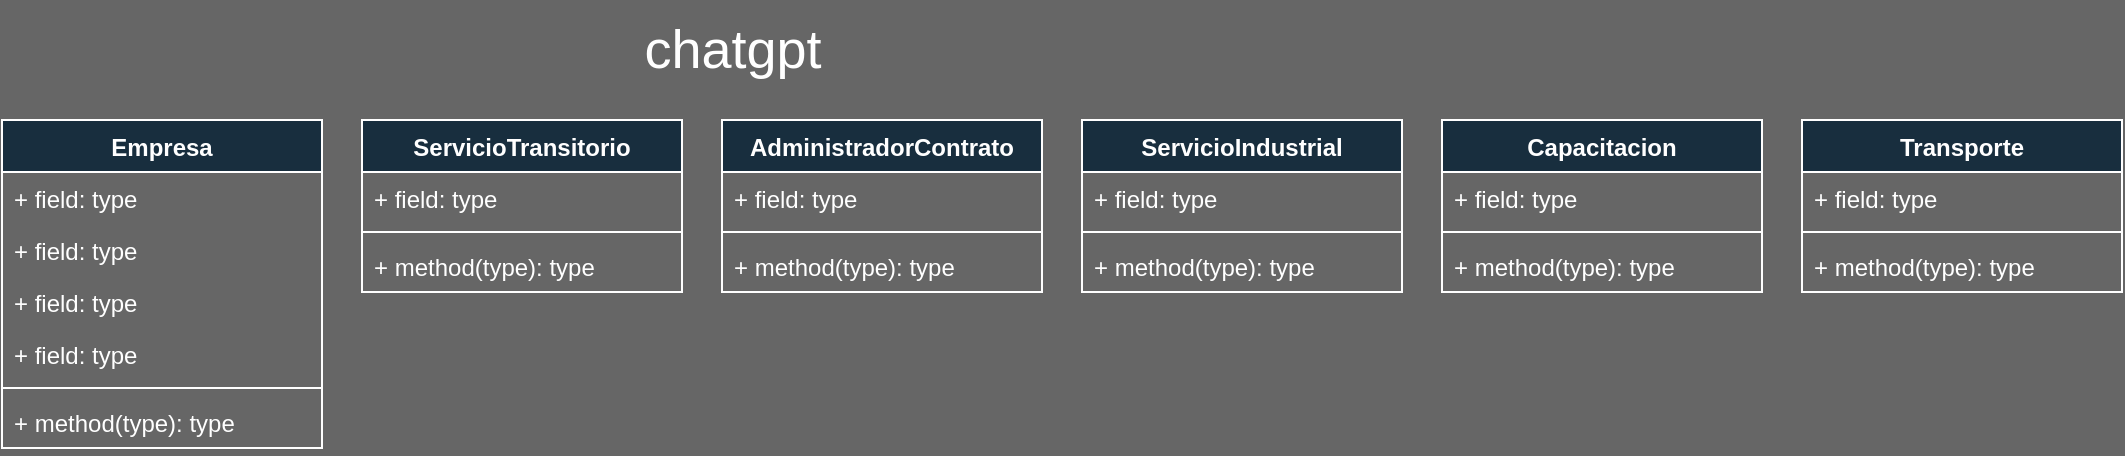 <mxfile version="21.1.8" type="github">
  <diagram id="C5RBs43oDa-KdzZeNtuy" name="Page-1">
    <mxGraphModel dx="1434" dy="774" grid="1" gridSize="10" guides="1" tooltips="1" connect="1" arrows="1" fold="1" page="0" pageScale="1" pageWidth="827" pageHeight="1169" background="#666666" math="0" shadow="0">
      <root>
        <mxCell id="WIyWlLk6GJQsqaUBKTNV-0" />
        <mxCell id="WIyWlLk6GJQsqaUBKTNV-1" parent="WIyWlLk6GJQsqaUBKTNV-0" />
        <mxCell id="6is3bauqTLp1sSh8j4-7-0" value="Empresa" style="swimlane;fontStyle=1;align=center;verticalAlign=top;childLayout=stackLayout;horizontal=1;startSize=26;horizontalStack=0;resizeParent=1;resizeParentMax=0;resizeLast=0;collapsible=1;marginBottom=0;whiteSpace=wrap;html=1;rounded=0;labelBackgroundColor=none;fillColor=#182E3E;strokeColor=#FFFFFF;fontColor=#FFFFFF;" parent="WIyWlLk6GJQsqaUBKTNV-1" vertex="1">
          <mxGeometry x="210" y="200" width="160" height="164" as="geometry" />
        </mxCell>
        <mxCell id="6is3bauqTLp1sSh8j4-7-1" value="+ field: type" style="text;strokeColor=none;fillColor=none;align=left;verticalAlign=top;spacingLeft=4;spacingRight=4;overflow=hidden;rotatable=0;points=[[0,0.5],[1,0.5]];portConstraint=eastwest;whiteSpace=wrap;html=1;rounded=0;labelBackgroundColor=none;fontColor=#FFFFFF;" parent="6is3bauqTLp1sSh8j4-7-0" vertex="1">
          <mxGeometry y="26" width="160" height="26" as="geometry" />
        </mxCell>
        <mxCell id="38Ekjgd3yUjnHCLJibkF-1" value="+ field: type" style="text;strokeColor=none;fillColor=none;align=left;verticalAlign=top;spacingLeft=4;spacingRight=4;overflow=hidden;rotatable=0;points=[[0,0.5],[1,0.5]];portConstraint=eastwest;whiteSpace=wrap;html=1;rounded=0;labelBackgroundColor=none;fontColor=#FFFFFF;" vertex="1" parent="6is3bauqTLp1sSh8j4-7-0">
          <mxGeometry y="52" width="160" height="26" as="geometry" />
        </mxCell>
        <mxCell id="38Ekjgd3yUjnHCLJibkF-2" value="+ field: type" style="text;strokeColor=none;fillColor=none;align=left;verticalAlign=top;spacingLeft=4;spacingRight=4;overflow=hidden;rotatable=0;points=[[0,0.5],[1,0.5]];portConstraint=eastwest;whiteSpace=wrap;html=1;rounded=0;labelBackgroundColor=none;fontColor=#FFFFFF;" vertex="1" parent="6is3bauqTLp1sSh8j4-7-0">
          <mxGeometry y="78" width="160" height="26" as="geometry" />
        </mxCell>
        <mxCell id="38Ekjgd3yUjnHCLJibkF-3" value="+ field: type" style="text;strokeColor=none;fillColor=none;align=left;verticalAlign=top;spacingLeft=4;spacingRight=4;overflow=hidden;rotatable=0;points=[[0,0.5],[1,0.5]];portConstraint=eastwest;whiteSpace=wrap;html=1;rounded=0;labelBackgroundColor=none;fontColor=#FFFFFF;" vertex="1" parent="6is3bauqTLp1sSh8j4-7-0">
          <mxGeometry y="104" width="160" height="26" as="geometry" />
        </mxCell>
        <mxCell id="6is3bauqTLp1sSh8j4-7-2" value="" style="line;strokeWidth=1;fillColor=none;align=left;verticalAlign=middle;spacingTop=-1;spacingLeft=3;spacingRight=3;rotatable=0;labelPosition=right;points=[];portConstraint=eastwest;rounded=0;labelBackgroundColor=none;strokeColor=#FFFFFF;fontColor=#FFFFFF;" parent="6is3bauqTLp1sSh8j4-7-0" vertex="1">
          <mxGeometry y="130" width="160" height="8" as="geometry" />
        </mxCell>
        <mxCell id="6is3bauqTLp1sSh8j4-7-3" value="+ method(type): type" style="text;strokeColor=none;fillColor=none;align=left;verticalAlign=top;spacingLeft=4;spacingRight=4;overflow=hidden;rotatable=0;points=[[0,0.5],[1,0.5]];portConstraint=eastwest;whiteSpace=wrap;html=1;rounded=0;labelBackgroundColor=none;fontColor=#FFFFFF;" parent="6is3bauqTLp1sSh8j4-7-0" vertex="1">
          <mxGeometry y="138" width="160" height="26" as="geometry" />
        </mxCell>
        <mxCell id="6is3bauqTLp1sSh8j4-7-4" value="&lt;font style=&quot;font-size: 27px;&quot;&gt;chatgpt&lt;/font&gt;" style="text;html=1;align=center;verticalAlign=middle;resizable=0;points=[];autosize=1;strokeColor=none;fillColor=none;fontColor=#FFFFFF;" parent="WIyWlLk6GJQsqaUBKTNV-1" vertex="1">
          <mxGeometry x="520" y="140" width="110" height="50" as="geometry" />
        </mxCell>
        <mxCell id="6is3bauqTLp1sSh8j4-7-5" value="ServicioTransitorio" style="swimlane;fontStyle=1;align=center;verticalAlign=top;childLayout=stackLayout;horizontal=1;startSize=26;horizontalStack=0;resizeParent=1;resizeParentMax=0;resizeLast=0;collapsible=1;marginBottom=0;whiteSpace=wrap;html=1;strokeColor=#FFFFFF;fontColor=#FFFFFF;fillColor=#182E3E;" parent="WIyWlLk6GJQsqaUBKTNV-1" vertex="1">
          <mxGeometry x="390" y="200" width="160" height="86" as="geometry" />
        </mxCell>
        <mxCell id="6is3bauqTLp1sSh8j4-7-6" value="+ field: type" style="text;strokeColor=none;fillColor=none;align=left;verticalAlign=top;spacingLeft=4;spacingRight=4;overflow=hidden;rotatable=0;points=[[0,0.5],[1,0.5]];portConstraint=eastwest;whiteSpace=wrap;html=1;fontColor=#FFFFFF;" parent="6is3bauqTLp1sSh8j4-7-5" vertex="1">
          <mxGeometry y="26" width="160" height="26" as="geometry" />
        </mxCell>
        <mxCell id="6is3bauqTLp1sSh8j4-7-7" value="" style="line;strokeWidth=1;fillColor=none;align=left;verticalAlign=middle;spacingTop=-1;spacingLeft=3;spacingRight=3;rotatable=0;labelPosition=right;points=[];portConstraint=eastwest;strokeColor=inherit;fontColor=#FFFFFF;" parent="6is3bauqTLp1sSh8j4-7-5" vertex="1">
          <mxGeometry y="52" width="160" height="8" as="geometry" />
        </mxCell>
        <mxCell id="6is3bauqTLp1sSh8j4-7-8" value="+ method(type): type" style="text;strokeColor=none;fillColor=none;align=left;verticalAlign=top;spacingLeft=4;spacingRight=4;overflow=hidden;rotatable=0;points=[[0,0.5],[1,0.5]];portConstraint=eastwest;whiteSpace=wrap;html=1;fontColor=#FFFFFF;" parent="6is3bauqTLp1sSh8j4-7-5" vertex="1">
          <mxGeometry y="60" width="160" height="26" as="geometry" />
        </mxCell>
        <mxCell id="6is3bauqTLp1sSh8j4-7-9" value="AdministradorContrato" style="swimlane;fontStyle=1;align=center;verticalAlign=top;childLayout=stackLayout;horizontal=1;startSize=26;horizontalStack=0;resizeParent=1;resizeParentMax=0;resizeLast=0;collapsible=1;marginBottom=0;whiteSpace=wrap;html=1;strokeColor=#FFFFFF;fontColor=#FFFFFF;fillColor=#182E3E;" parent="WIyWlLk6GJQsqaUBKTNV-1" vertex="1">
          <mxGeometry x="570" y="200" width="160" height="86" as="geometry" />
        </mxCell>
        <mxCell id="6is3bauqTLp1sSh8j4-7-10" value="+ field: type" style="text;strokeColor=none;fillColor=none;align=left;verticalAlign=top;spacingLeft=4;spacingRight=4;overflow=hidden;rotatable=0;points=[[0,0.5],[1,0.5]];portConstraint=eastwest;whiteSpace=wrap;html=1;fontColor=#FFFFFF;" parent="6is3bauqTLp1sSh8j4-7-9" vertex="1">
          <mxGeometry y="26" width="160" height="26" as="geometry" />
        </mxCell>
        <mxCell id="6is3bauqTLp1sSh8j4-7-11" value="" style="line;strokeWidth=1;fillColor=none;align=left;verticalAlign=middle;spacingTop=-1;spacingLeft=3;spacingRight=3;rotatable=0;labelPosition=right;points=[];portConstraint=eastwest;strokeColor=inherit;fontColor=#FFFFFF;" parent="6is3bauqTLp1sSh8j4-7-9" vertex="1">
          <mxGeometry y="52" width="160" height="8" as="geometry" />
        </mxCell>
        <mxCell id="6is3bauqTLp1sSh8j4-7-12" value="+ method(type): type" style="text;strokeColor=none;fillColor=none;align=left;verticalAlign=top;spacingLeft=4;spacingRight=4;overflow=hidden;rotatable=0;points=[[0,0.5],[1,0.5]];portConstraint=eastwest;whiteSpace=wrap;html=1;fontColor=#FFFFFF;" parent="6is3bauqTLp1sSh8j4-7-9" vertex="1">
          <mxGeometry y="60" width="160" height="26" as="geometry" />
        </mxCell>
        <mxCell id="6is3bauqTLp1sSh8j4-7-13" value="ServicioIndustrial" style="swimlane;fontStyle=1;align=center;verticalAlign=top;childLayout=stackLayout;horizontal=1;startSize=26;horizontalStack=0;resizeParent=1;resizeParentMax=0;resizeLast=0;collapsible=1;marginBottom=0;whiteSpace=wrap;html=1;strokeColor=#FFFFFF;fontColor=#FFFFFF;fillColor=#182E3E;" parent="WIyWlLk6GJQsqaUBKTNV-1" vertex="1">
          <mxGeometry x="750" y="200" width="160" height="86" as="geometry" />
        </mxCell>
        <mxCell id="6is3bauqTLp1sSh8j4-7-14" value="+ field: type" style="text;strokeColor=none;fillColor=none;align=left;verticalAlign=top;spacingLeft=4;spacingRight=4;overflow=hidden;rotatable=0;points=[[0,0.5],[1,0.5]];portConstraint=eastwest;whiteSpace=wrap;html=1;fontColor=#FFFFFF;" parent="6is3bauqTLp1sSh8j4-7-13" vertex="1">
          <mxGeometry y="26" width="160" height="26" as="geometry" />
        </mxCell>
        <mxCell id="6is3bauqTLp1sSh8j4-7-15" value="" style="line;strokeWidth=1;fillColor=none;align=left;verticalAlign=middle;spacingTop=-1;spacingLeft=3;spacingRight=3;rotatable=0;labelPosition=right;points=[];portConstraint=eastwest;strokeColor=inherit;fontColor=#FFFFFF;" parent="6is3bauqTLp1sSh8j4-7-13" vertex="1">
          <mxGeometry y="52" width="160" height="8" as="geometry" />
        </mxCell>
        <mxCell id="6is3bauqTLp1sSh8j4-7-16" value="+ method(type): type" style="text;strokeColor=none;fillColor=none;align=left;verticalAlign=top;spacingLeft=4;spacingRight=4;overflow=hidden;rotatable=0;points=[[0,0.5],[1,0.5]];portConstraint=eastwest;whiteSpace=wrap;html=1;fontColor=#FFFFFF;" parent="6is3bauqTLp1sSh8j4-7-13" vertex="1">
          <mxGeometry y="60" width="160" height="26" as="geometry" />
        </mxCell>
        <mxCell id="6is3bauqTLp1sSh8j4-7-17" value="&lt;div&gt;Capacitacion&lt;/div&gt;" style="swimlane;fontStyle=1;align=center;verticalAlign=top;childLayout=stackLayout;horizontal=1;startSize=26;horizontalStack=0;resizeParent=1;resizeParentMax=0;resizeLast=0;collapsible=1;marginBottom=0;whiteSpace=wrap;html=1;strokeColor=#FFFFFF;fontColor=#FFFFFF;fillColor=#182E3E;" parent="WIyWlLk6GJQsqaUBKTNV-1" vertex="1">
          <mxGeometry x="930" y="200" width="160" height="86" as="geometry" />
        </mxCell>
        <mxCell id="6is3bauqTLp1sSh8j4-7-18" value="+ field: type" style="text;strokeColor=none;fillColor=none;align=left;verticalAlign=top;spacingLeft=4;spacingRight=4;overflow=hidden;rotatable=0;points=[[0,0.5],[1,0.5]];portConstraint=eastwest;whiteSpace=wrap;html=1;fontColor=#FFFFFF;" parent="6is3bauqTLp1sSh8j4-7-17" vertex="1">
          <mxGeometry y="26" width="160" height="26" as="geometry" />
        </mxCell>
        <mxCell id="6is3bauqTLp1sSh8j4-7-19" value="" style="line;strokeWidth=1;fillColor=none;align=left;verticalAlign=middle;spacingTop=-1;spacingLeft=3;spacingRight=3;rotatable=0;labelPosition=right;points=[];portConstraint=eastwest;strokeColor=inherit;fontColor=#FFFFFF;" parent="6is3bauqTLp1sSh8j4-7-17" vertex="1">
          <mxGeometry y="52" width="160" height="8" as="geometry" />
        </mxCell>
        <mxCell id="6is3bauqTLp1sSh8j4-7-20" value="+ method(type): type" style="text;strokeColor=none;fillColor=none;align=left;verticalAlign=top;spacingLeft=4;spacingRight=4;overflow=hidden;rotatable=0;points=[[0,0.5],[1,0.5]];portConstraint=eastwest;whiteSpace=wrap;html=1;fontColor=#FFFFFF;" parent="6is3bauqTLp1sSh8j4-7-17" vertex="1">
          <mxGeometry y="60" width="160" height="26" as="geometry" />
        </mxCell>
        <mxCell id="6is3bauqTLp1sSh8j4-7-21" value="Transporte" style="swimlane;fontStyle=1;align=center;verticalAlign=top;childLayout=stackLayout;horizontal=1;startSize=26;horizontalStack=0;resizeParent=1;resizeParentMax=0;resizeLast=0;collapsible=1;marginBottom=0;whiteSpace=wrap;html=1;strokeColor=#FFFFFF;fontColor=#FFFFFF;fillColor=#182E3E;" parent="WIyWlLk6GJQsqaUBKTNV-1" vertex="1">
          <mxGeometry x="1110" y="200" width="160" height="86" as="geometry" />
        </mxCell>
        <mxCell id="6is3bauqTLp1sSh8j4-7-22" value="+ field: type" style="text;strokeColor=none;fillColor=none;align=left;verticalAlign=top;spacingLeft=4;spacingRight=4;overflow=hidden;rotatable=0;points=[[0,0.5],[1,0.5]];portConstraint=eastwest;whiteSpace=wrap;html=1;fontColor=#FFFFFF;" parent="6is3bauqTLp1sSh8j4-7-21" vertex="1">
          <mxGeometry y="26" width="160" height="26" as="geometry" />
        </mxCell>
        <mxCell id="6is3bauqTLp1sSh8j4-7-23" value="" style="line;strokeWidth=1;fillColor=none;align=left;verticalAlign=middle;spacingTop=-1;spacingLeft=3;spacingRight=3;rotatable=0;labelPosition=right;points=[];portConstraint=eastwest;strokeColor=inherit;fontColor=#FFFFFF;" parent="6is3bauqTLp1sSh8j4-7-21" vertex="1">
          <mxGeometry y="52" width="160" height="8" as="geometry" />
        </mxCell>
        <mxCell id="6is3bauqTLp1sSh8j4-7-24" value="+ method(type): type" style="text;strokeColor=none;fillColor=none;align=left;verticalAlign=top;spacingLeft=4;spacingRight=4;overflow=hidden;rotatable=0;points=[[0,0.5],[1,0.5]];portConstraint=eastwest;whiteSpace=wrap;html=1;fontColor=#FFFFFF;" parent="6is3bauqTLp1sSh8j4-7-21" vertex="1">
          <mxGeometry y="60" width="160" height="26" as="geometry" />
        </mxCell>
      </root>
    </mxGraphModel>
  </diagram>
</mxfile>
